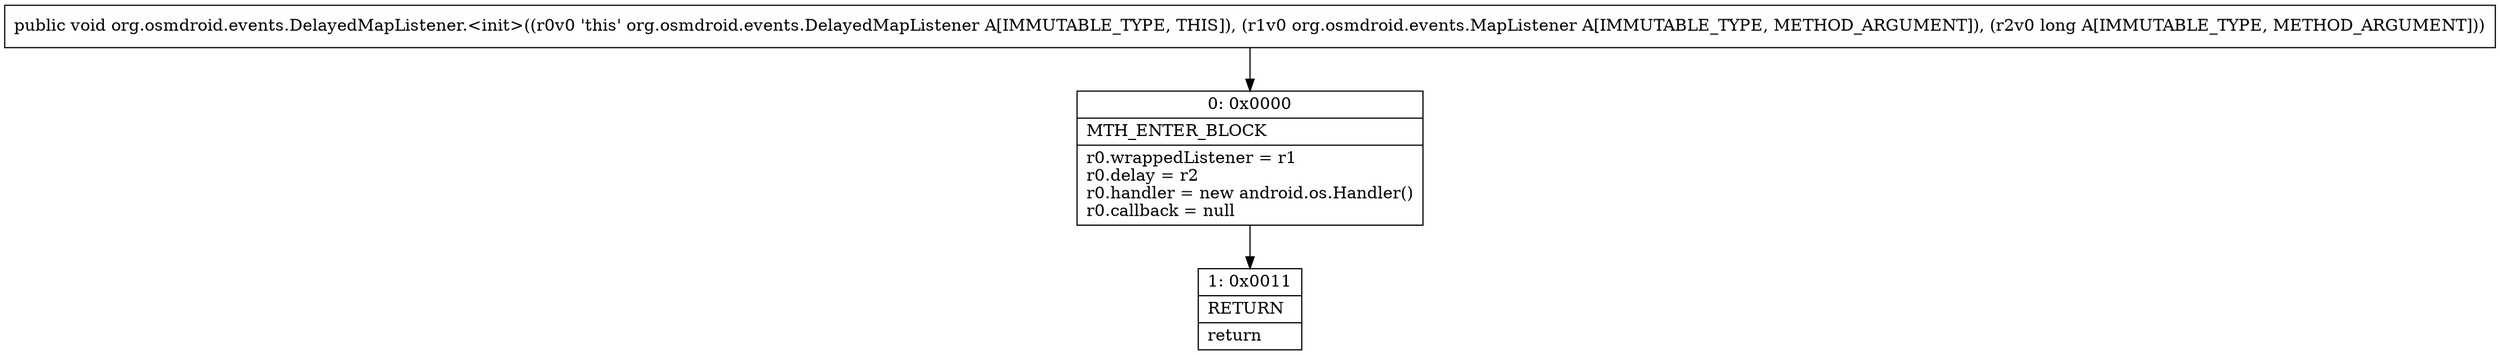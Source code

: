digraph "CFG fororg.osmdroid.events.DelayedMapListener.\<init\>(Lorg\/osmdroid\/events\/MapListener;J)V" {
Node_0 [shape=record,label="{0\:\ 0x0000|MTH_ENTER_BLOCK\l|r0.wrappedListener = r1\lr0.delay = r2\lr0.handler = new android.os.Handler()\lr0.callback = null\l}"];
Node_1 [shape=record,label="{1\:\ 0x0011|RETURN\l|return\l}"];
MethodNode[shape=record,label="{public void org.osmdroid.events.DelayedMapListener.\<init\>((r0v0 'this' org.osmdroid.events.DelayedMapListener A[IMMUTABLE_TYPE, THIS]), (r1v0 org.osmdroid.events.MapListener A[IMMUTABLE_TYPE, METHOD_ARGUMENT]), (r2v0 long A[IMMUTABLE_TYPE, METHOD_ARGUMENT])) }"];
MethodNode -> Node_0;
Node_0 -> Node_1;
}

